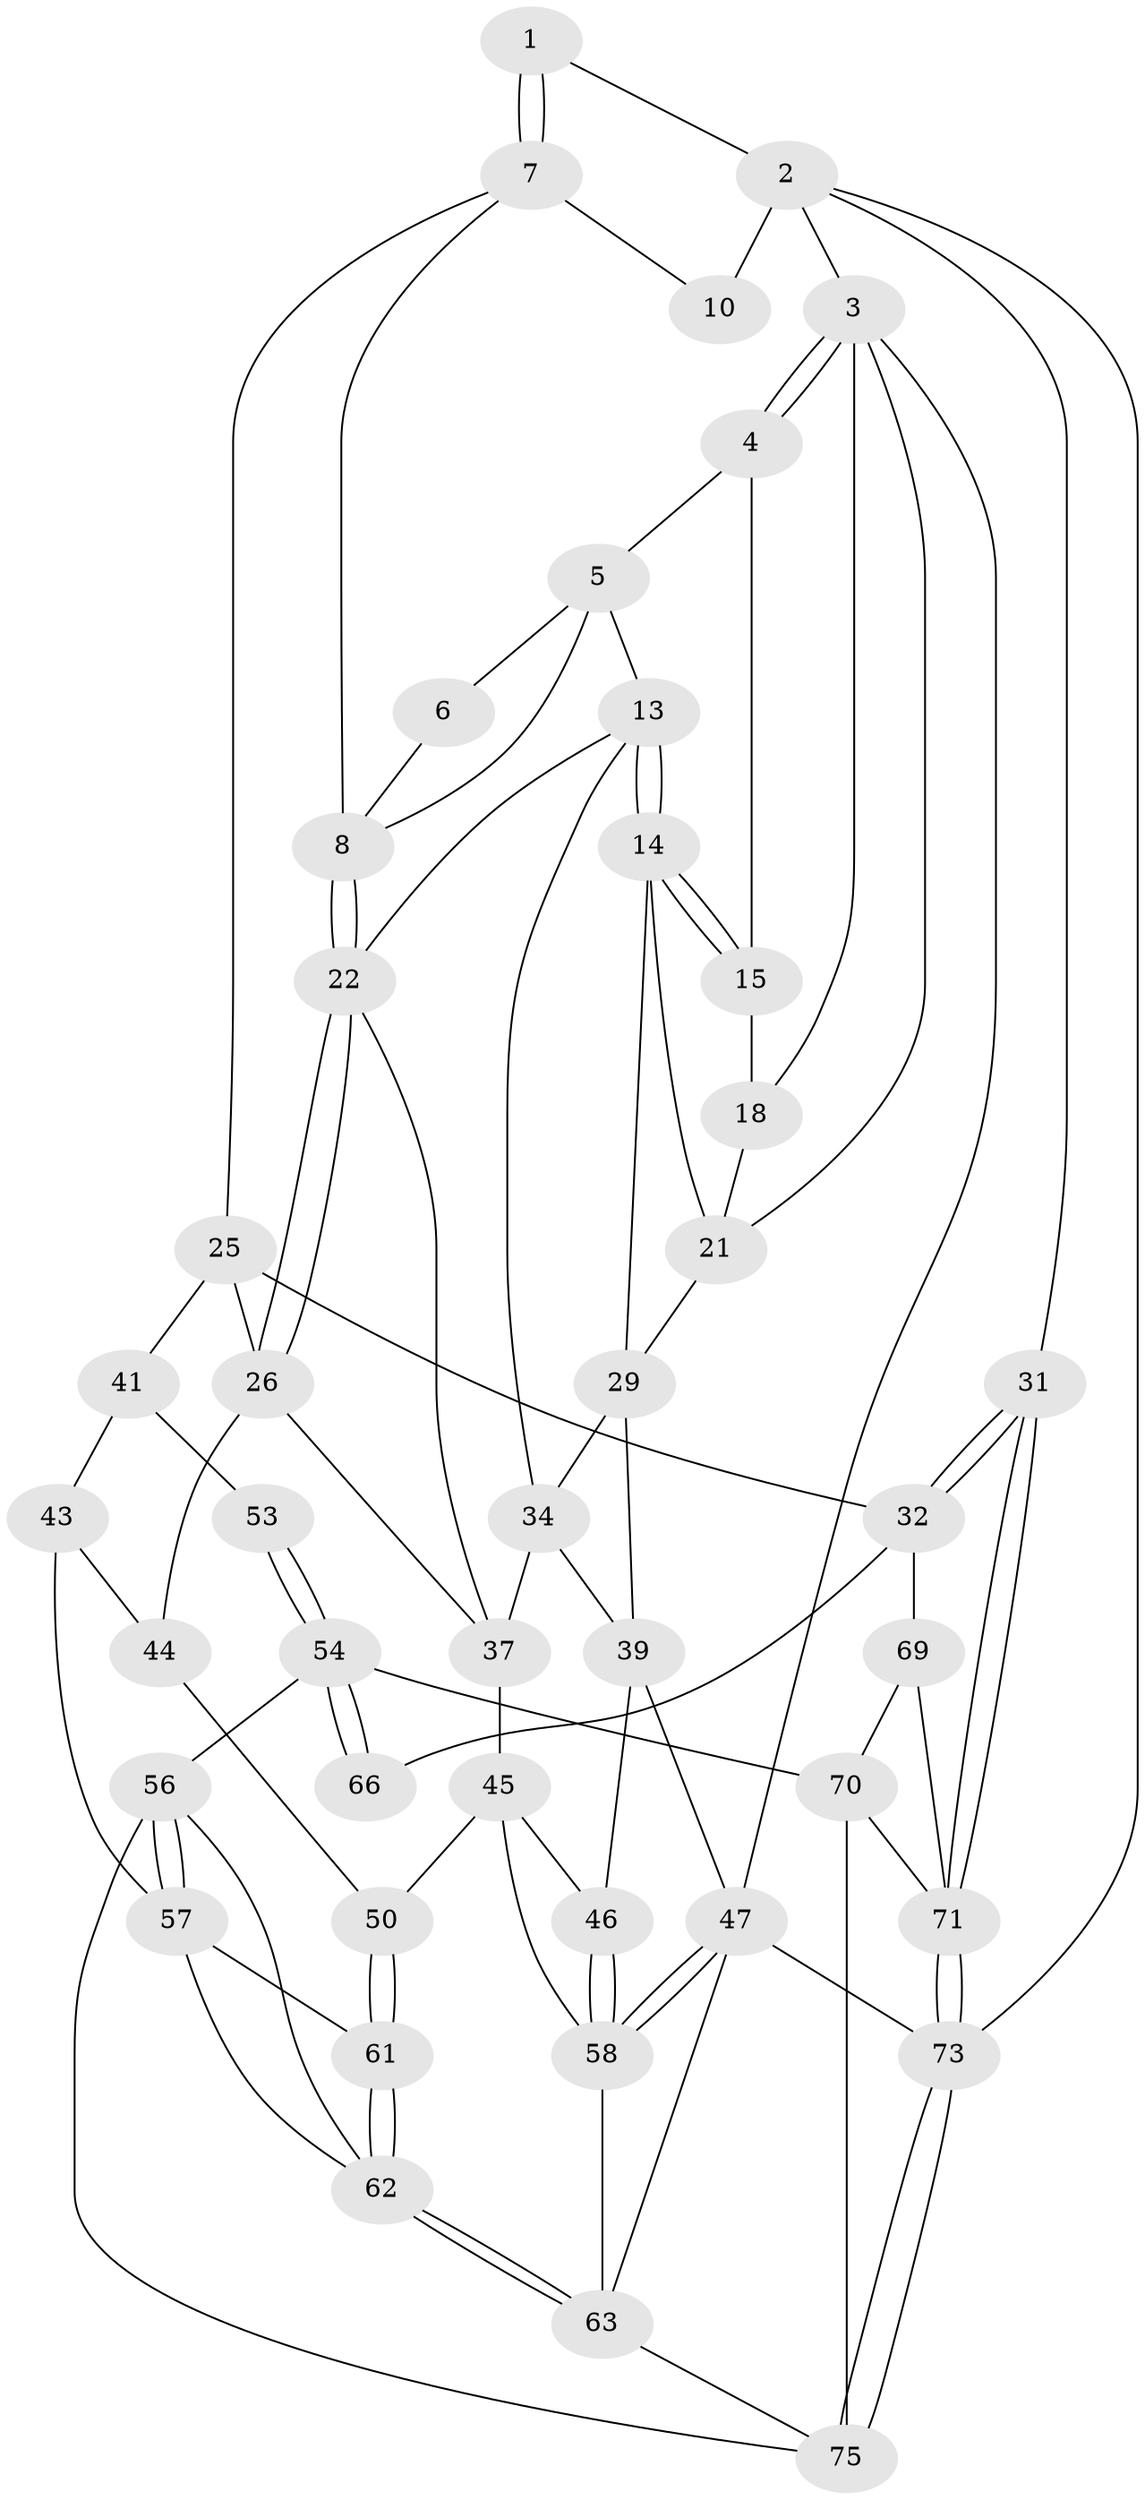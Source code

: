 // original degree distribution, {3: 0.03896103896103896, 4: 0.24675324675324675, 6: 0.23376623376623376, 5: 0.4805194805194805}
// Generated by graph-tools (version 1.1) at 2025/42/03/06/25 10:42:33]
// undirected, 44 vertices, 97 edges
graph export_dot {
graph [start="1"]
  node [color=gray90,style=filled];
  1 [pos="+0.5521438619492498+0"];
  2 [pos="+0.8054853780778105+0",super="+27"];
  3 [pos="+0+0",super="+17"];
  4 [pos="+0.16471401606530864+0",super="+16"];
  5 [pos="+0.17399404784154965+0",super="+12"];
  6 [pos="+0.43481636346524094+0"];
  7 [pos="+0.540638192852482+0.0022876834083612172",super="+11"];
  8 [pos="+0.4961824549393112+0.13438793072741678",super="+9"];
  10 [pos="+0.8079318727452026+0.06381983774058342"];
  13 [pos="+0.25642820057153337+0.23500765360358983",super="+24"];
  14 [pos="+0.25419159538667624+0.2346764951966701",super="+20"];
  15 [pos="+0.17490775985450846+0.15243883554892865",super="+19"];
  18 [pos="+0.07897050167256178+0.13463359012330736"];
  21 [pos="+0.05132287859694169+0.20251853803256775",super="+28"];
  22 [pos="+0.5645033859540307+0.22885256621112482",super="+23"];
  25 [pos="+0.7260375362578415+0.2509125587675389",super="+33"];
  26 [pos="+0.6208663112736661+0.2743952037478037",super="+36"];
  29 [pos="+0.09233708569416926+0.3073192286882722",super="+30"];
  31 [pos="+1+0.5279445927775455"];
  32 [pos="+1+0.521752786417532",super="+67"];
  34 [pos="+0.20783147753855014+0.43355138816646355",super="+35"];
  37 [pos="+0.4103386200996688+0.4013937088119687",super="+38"];
  39 [pos="+0+0.5180426130283876",super="+40"];
  41 [pos="+0.936234271846008+0.5190905661187144",super="+42"];
  43 [pos="+0.6118437854639465+0.5637813542268708",super="+52"];
  44 [pos="+0.5204665592459348+0.4597452526956676",super="+49"];
  45 [pos="+0.22572490664566633+0.5417049075792829",super="+51"];
  46 [pos="+0.2058069956341312+0.5426090254361879"];
  47 [pos="+0+0.940424711056509",super="+48"];
  50 [pos="+0.3674305144538638+0.6223344380985527"];
  53 [pos="+0.6792201320491134+0.702086118608527",super="+65"];
  54 [pos="+0.660114840353176+0.7737062777772507",super="+55"];
  56 [pos="+0.6119280492100415+0.8240451032206487",super="+68"];
  57 [pos="+0.5390129215948404+0.7076258495530388",super="+60"];
  58 [pos="+0+0.8964623631902626",super="+59"];
  61 [pos="+0.3897284503709516+0.6775520322655887"];
  62 [pos="+0.33323827060002564+0.8694423242249764",super="+64"];
  63 [pos="+0.3245304267598812+0.873443989012676",super="+77"];
  66 [pos="+0.752256737622241+0.7402393406500446"];
  69 [pos="+0.7850294489701526+0.821841596131796"];
  70 [pos="+0.7695416170426772+0.8313883560328359",super="+74"];
  71 [pos="+1+0.7990534954579638",super="+72"];
  73 [pos="+1+1"];
  75 [pos="+0.6799328659506888+1",super="+76"];
  1 -- 2;
  1 -- 7;
  1 -- 7;
  2 -- 3;
  2 -- 10 [weight=2];
  2 -- 73;
  2 -- 31;
  3 -- 4;
  3 -- 4;
  3 -- 18;
  3 -- 21;
  3 -- 47;
  4 -- 5;
  4 -- 15 [weight=2];
  5 -- 6;
  5 -- 13;
  5 -- 8;
  6 -- 8;
  7 -- 8;
  7 -- 25;
  7 -- 10;
  8 -- 22;
  8 -- 22;
  13 -- 14;
  13 -- 14;
  13 -- 34;
  13 -- 22;
  14 -- 15;
  14 -- 15;
  14 -- 21;
  14 -- 29;
  15 -- 18;
  18 -- 21;
  21 -- 29;
  22 -- 26;
  22 -- 26;
  22 -- 37;
  25 -- 26;
  25 -- 32;
  25 -- 41;
  26 -- 44;
  26 -- 37;
  29 -- 39;
  29 -- 34;
  31 -- 32;
  31 -- 32;
  31 -- 71;
  31 -- 71;
  32 -- 66;
  32 -- 69;
  34 -- 37;
  34 -- 39;
  37 -- 45;
  39 -- 46;
  39 -- 47;
  41 -- 53 [weight=2];
  41 -- 43;
  43 -- 44 [weight=2];
  43 -- 57;
  44 -- 50;
  45 -- 46;
  45 -- 50;
  45 -- 58;
  46 -- 58;
  46 -- 58;
  47 -- 58;
  47 -- 58;
  47 -- 73;
  47 -- 63;
  50 -- 61;
  50 -- 61;
  53 -- 54;
  53 -- 54;
  54 -- 66;
  54 -- 66;
  54 -- 56;
  54 -- 70;
  56 -- 57;
  56 -- 57;
  56 -- 75;
  56 -- 62;
  57 -- 61;
  57 -- 62;
  58 -- 63;
  61 -- 62;
  61 -- 62;
  62 -- 63;
  62 -- 63;
  63 -- 75;
  69 -- 70;
  69 -- 71;
  70 -- 75;
  70 -- 71;
  71 -- 73;
  71 -- 73;
  73 -- 75;
  73 -- 75;
}
